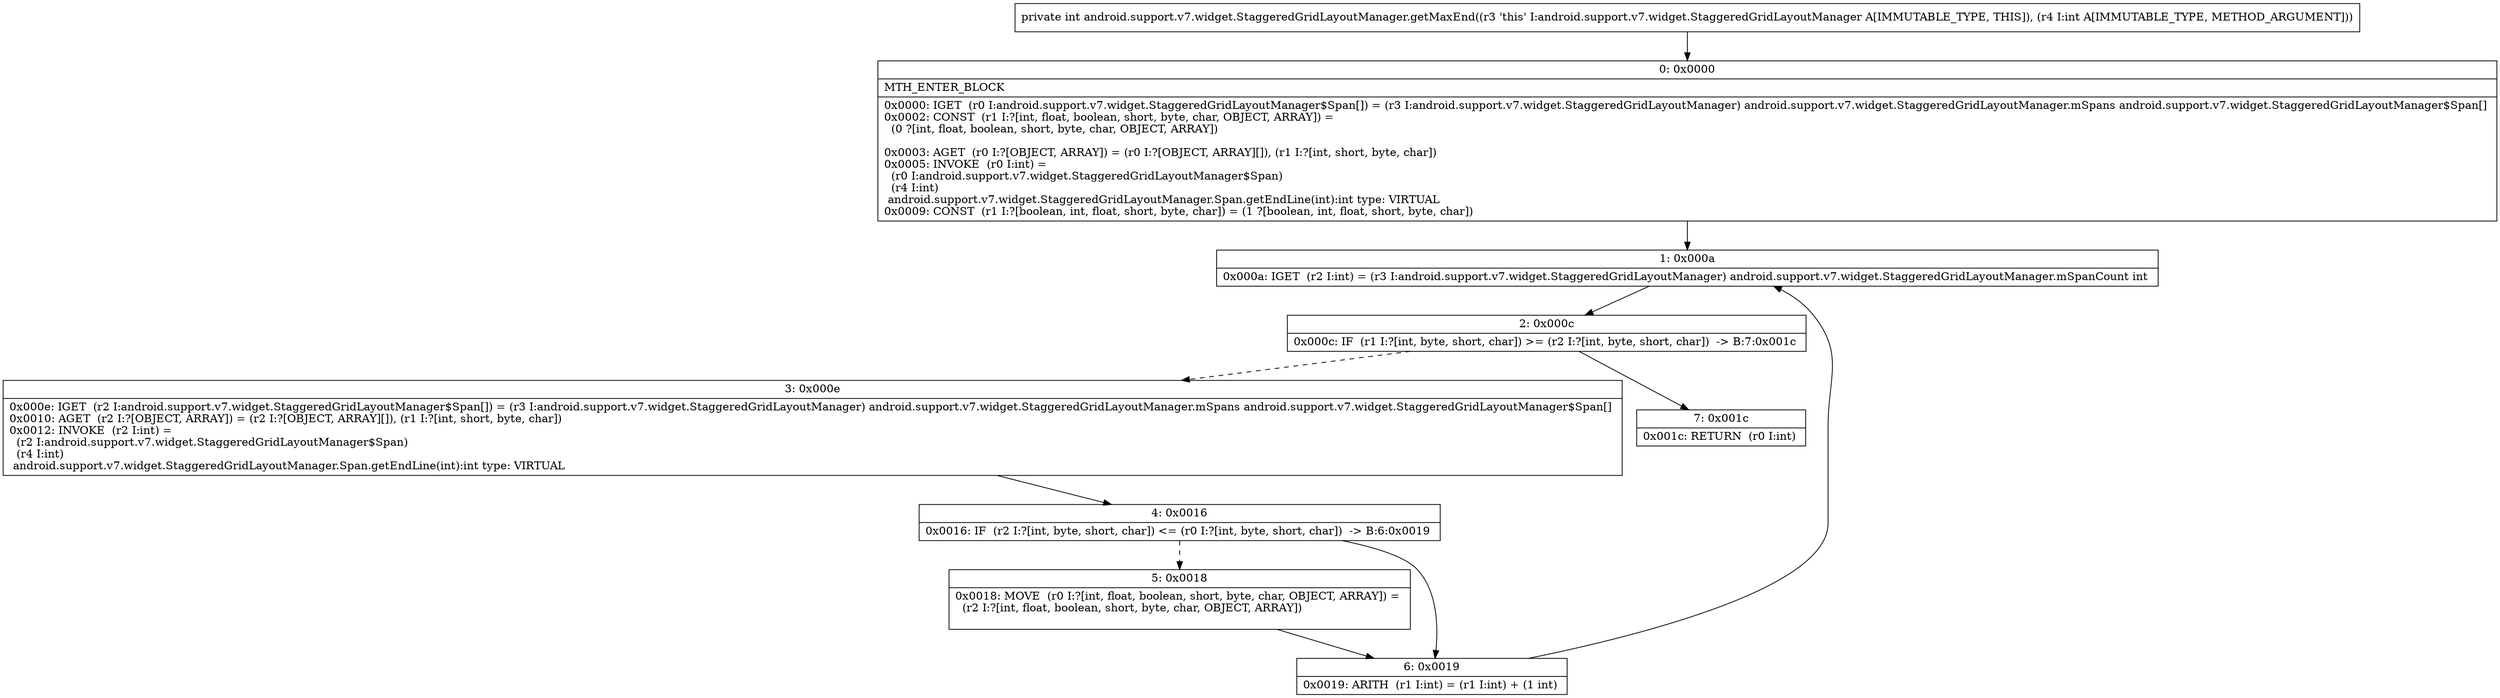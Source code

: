 digraph "CFG forandroid.support.v7.widget.StaggeredGridLayoutManager.getMaxEnd(I)I" {
Node_0 [shape=record,label="{0\:\ 0x0000|MTH_ENTER_BLOCK\l|0x0000: IGET  (r0 I:android.support.v7.widget.StaggeredGridLayoutManager$Span[]) = (r3 I:android.support.v7.widget.StaggeredGridLayoutManager) android.support.v7.widget.StaggeredGridLayoutManager.mSpans android.support.v7.widget.StaggeredGridLayoutManager$Span[] \l0x0002: CONST  (r1 I:?[int, float, boolean, short, byte, char, OBJECT, ARRAY]) = \l  (0 ?[int, float, boolean, short, byte, char, OBJECT, ARRAY])\l \l0x0003: AGET  (r0 I:?[OBJECT, ARRAY]) = (r0 I:?[OBJECT, ARRAY][]), (r1 I:?[int, short, byte, char]) \l0x0005: INVOKE  (r0 I:int) = \l  (r0 I:android.support.v7.widget.StaggeredGridLayoutManager$Span)\l  (r4 I:int)\l android.support.v7.widget.StaggeredGridLayoutManager.Span.getEndLine(int):int type: VIRTUAL \l0x0009: CONST  (r1 I:?[boolean, int, float, short, byte, char]) = (1 ?[boolean, int, float, short, byte, char]) \l}"];
Node_1 [shape=record,label="{1\:\ 0x000a|0x000a: IGET  (r2 I:int) = (r3 I:android.support.v7.widget.StaggeredGridLayoutManager) android.support.v7.widget.StaggeredGridLayoutManager.mSpanCount int \l}"];
Node_2 [shape=record,label="{2\:\ 0x000c|0x000c: IF  (r1 I:?[int, byte, short, char]) \>= (r2 I:?[int, byte, short, char])  \-\> B:7:0x001c \l}"];
Node_3 [shape=record,label="{3\:\ 0x000e|0x000e: IGET  (r2 I:android.support.v7.widget.StaggeredGridLayoutManager$Span[]) = (r3 I:android.support.v7.widget.StaggeredGridLayoutManager) android.support.v7.widget.StaggeredGridLayoutManager.mSpans android.support.v7.widget.StaggeredGridLayoutManager$Span[] \l0x0010: AGET  (r2 I:?[OBJECT, ARRAY]) = (r2 I:?[OBJECT, ARRAY][]), (r1 I:?[int, short, byte, char]) \l0x0012: INVOKE  (r2 I:int) = \l  (r2 I:android.support.v7.widget.StaggeredGridLayoutManager$Span)\l  (r4 I:int)\l android.support.v7.widget.StaggeredGridLayoutManager.Span.getEndLine(int):int type: VIRTUAL \l}"];
Node_4 [shape=record,label="{4\:\ 0x0016|0x0016: IF  (r2 I:?[int, byte, short, char]) \<= (r0 I:?[int, byte, short, char])  \-\> B:6:0x0019 \l}"];
Node_5 [shape=record,label="{5\:\ 0x0018|0x0018: MOVE  (r0 I:?[int, float, boolean, short, byte, char, OBJECT, ARRAY]) = \l  (r2 I:?[int, float, boolean, short, byte, char, OBJECT, ARRAY])\l \l}"];
Node_6 [shape=record,label="{6\:\ 0x0019|0x0019: ARITH  (r1 I:int) = (r1 I:int) + (1 int) \l}"];
Node_7 [shape=record,label="{7\:\ 0x001c|0x001c: RETURN  (r0 I:int) \l}"];
MethodNode[shape=record,label="{private int android.support.v7.widget.StaggeredGridLayoutManager.getMaxEnd((r3 'this' I:android.support.v7.widget.StaggeredGridLayoutManager A[IMMUTABLE_TYPE, THIS]), (r4 I:int A[IMMUTABLE_TYPE, METHOD_ARGUMENT])) }"];
MethodNode -> Node_0;
Node_0 -> Node_1;
Node_1 -> Node_2;
Node_2 -> Node_3[style=dashed];
Node_2 -> Node_7;
Node_3 -> Node_4;
Node_4 -> Node_5[style=dashed];
Node_4 -> Node_6;
Node_5 -> Node_6;
Node_6 -> Node_1;
}

